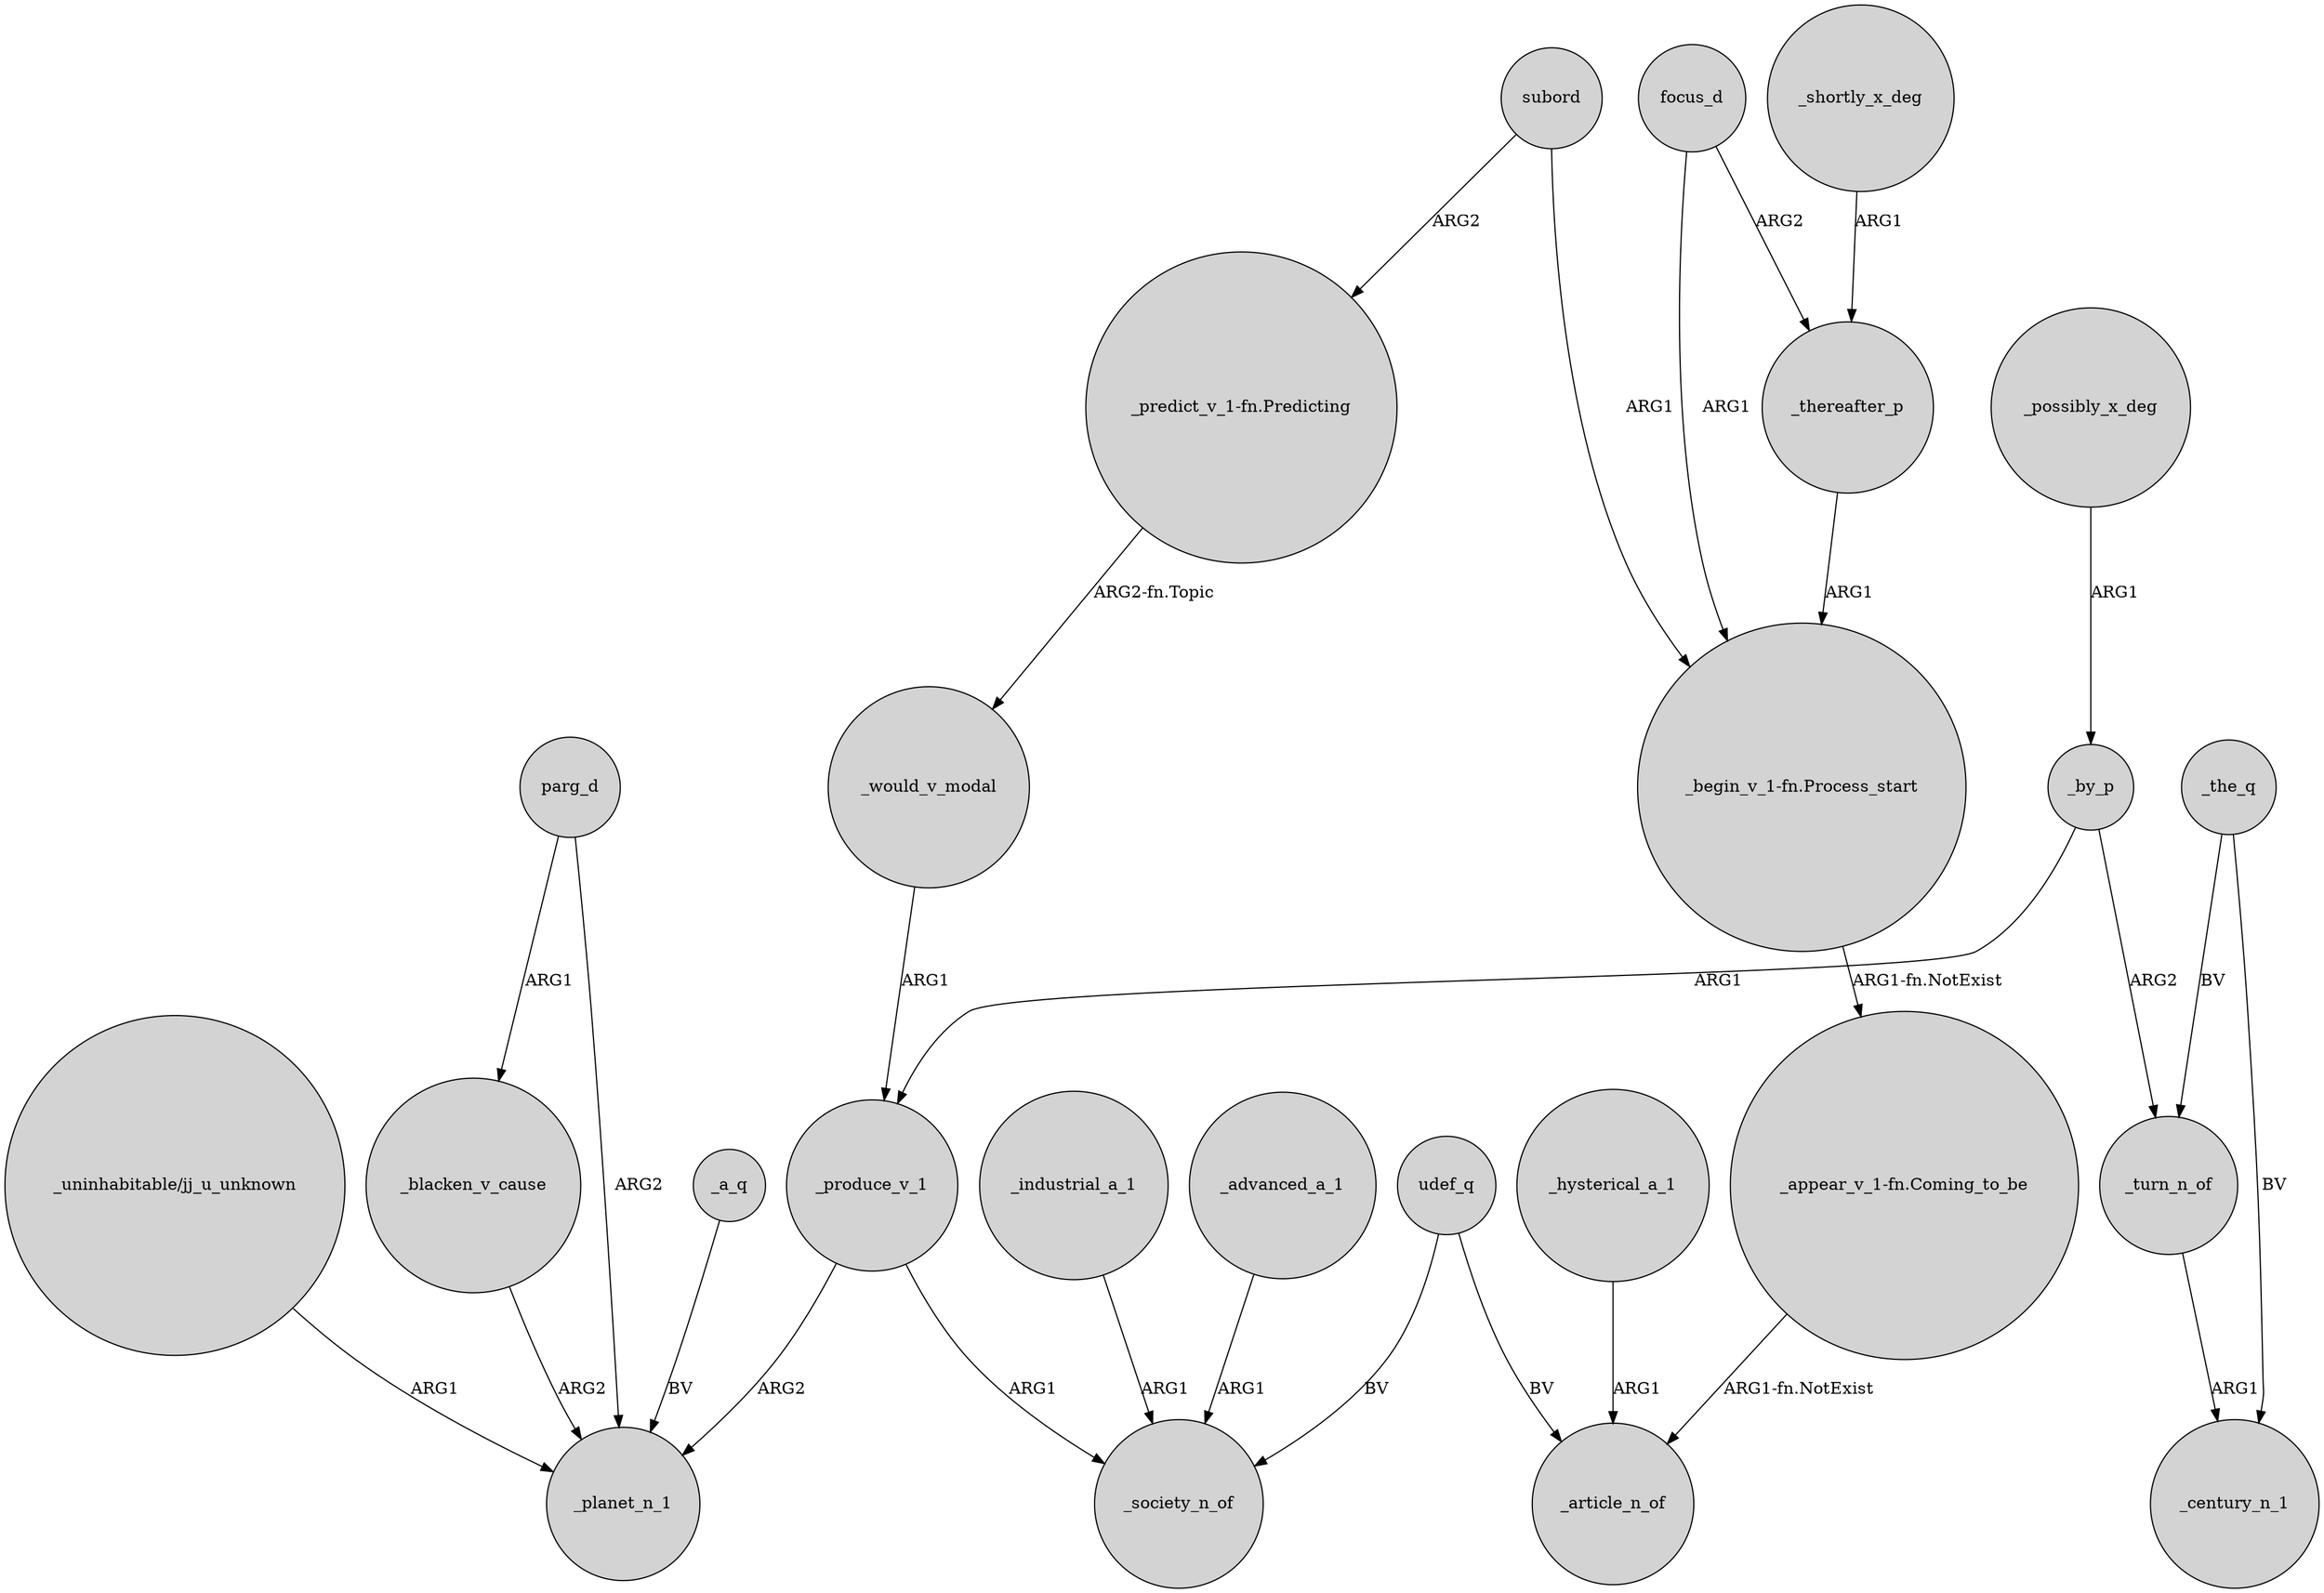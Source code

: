 digraph {
	node [shape=circle style=filled]
	parg_d -> _blacken_v_cause [label=ARG1]
	_the_q -> _turn_n_of [label=BV]
	"_uninhabitable/jj_u_unknown" -> _planet_n_1 [label=ARG1]
	_produce_v_1 -> _society_n_of [label=ARG1]
	focus_d -> "_begin_v_1-fn.Process_start" [label=ARG1]
	"_begin_v_1-fn.Process_start" -> "_appear_v_1-fn.Coming_to_be" [label="ARG1-fn.NotExist"]
	_thereafter_p -> "_begin_v_1-fn.Process_start" [label=ARG1]
	_would_v_modal -> _produce_v_1 [label=ARG1]
	focus_d -> _thereafter_p [label=ARG2]
	_industrial_a_1 -> _society_n_of [label=ARG1]
	_a_q -> _planet_n_1 [label=BV]
	_by_p -> _turn_n_of [label=ARG2]
	parg_d -> _planet_n_1 [label=ARG2]
	_produce_v_1 -> _planet_n_1 [label=ARG2]
	_advanced_a_1 -> _society_n_of [label=ARG1]
	_possibly_x_deg -> _by_p [label=ARG1]
	_turn_n_of -> _century_n_1 [label=ARG1]
	_hysterical_a_1 -> _article_n_of [label=ARG1]
	udef_q -> _article_n_of [label=BV]
	_the_q -> _century_n_1 [label=BV]
	udef_q -> _society_n_of [label=BV]
	subord -> "_begin_v_1-fn.Process_start" [label=ARG1]
	"_predict_v_1-fn.Predicting" -> _would_v_modal [label="ARG2-fn.Topic"]
	subord -> "_predict_v_1-fn.Predicting" [label=ARG2]
	_by_p -> _produce_v_1 [label=ARG1]
	_blacken_v_cause -> _planet_n_1 [label=ARG2]
	"_appear_v_1-fn.Coming_to_be" -> _article_n_of [label="ARG1-fn.NotExist"]
	_shortly_x_deg -> _thereafter_p [label=ARG1]
}
